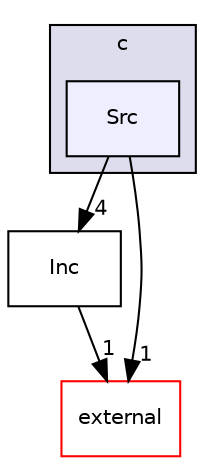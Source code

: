 digraph "/home/developer/mtrain-firmware/API/c/Src" {
  compound=true
  node [ fontsize="10", fontname="Helvetica"];
  edge [ labelfontsize="10", labelfontname="Helvetica"];
  subgraph clusterdir_e2e077455bb86c34d5829af5e6a708cc {
    graph [ bgcolor="#ddddee", pencolor="black", label="c" fontname="Helvetica", fontsize="10", URL="dir_e2e077455bb86c34d5829af5e6a708cc.html"]
  dir_67af731afa1354861ed30f5ee79f40c2 [shape=box, label="Src", style="filled", fillcolor="#eeeeff", pencolor="black", URL="dir_67af731afa1354861ed30f5ee79f40c2.html"];
  }
  dir_0b8b80d2a0f72e6fb2e9bec28573bc04 [shape=box label="Inc" URL="dir_0b8b80d2a0f72e6fb2e9bec28573bc04.html"];
  dir_397d9aeee4af8edecac90968d93b57df [shape=box label="external" fillcolor="white" style="filled" color="red" URL="dir_397d9aeee4af8edecac90968d93b57df.html"];
  dir_67af731afa1354861ed30f5ee79f40c2->dir_0b8b80d2a0f72e6fb2e9bec28573bc04 [headlabel="4", labeldistance=1.5 headhref="dir_000003_000002.html"];
  dir_67af731afa1354861ed30f5ee79f40c2->dir_397d9aeee4af8edecac90968d93b57df [headlabel="1", labeldistance=1.5 headhref="dir_000003_000015.html"];
  dir_0b8b80d2a0f72e6fb2e9bec28573bc04->dir_397d9aeee4af8edecac90968d93b57df [headlabel="1", labeldistance=1.5 headhref="dir_000002_000015.html"];
}
